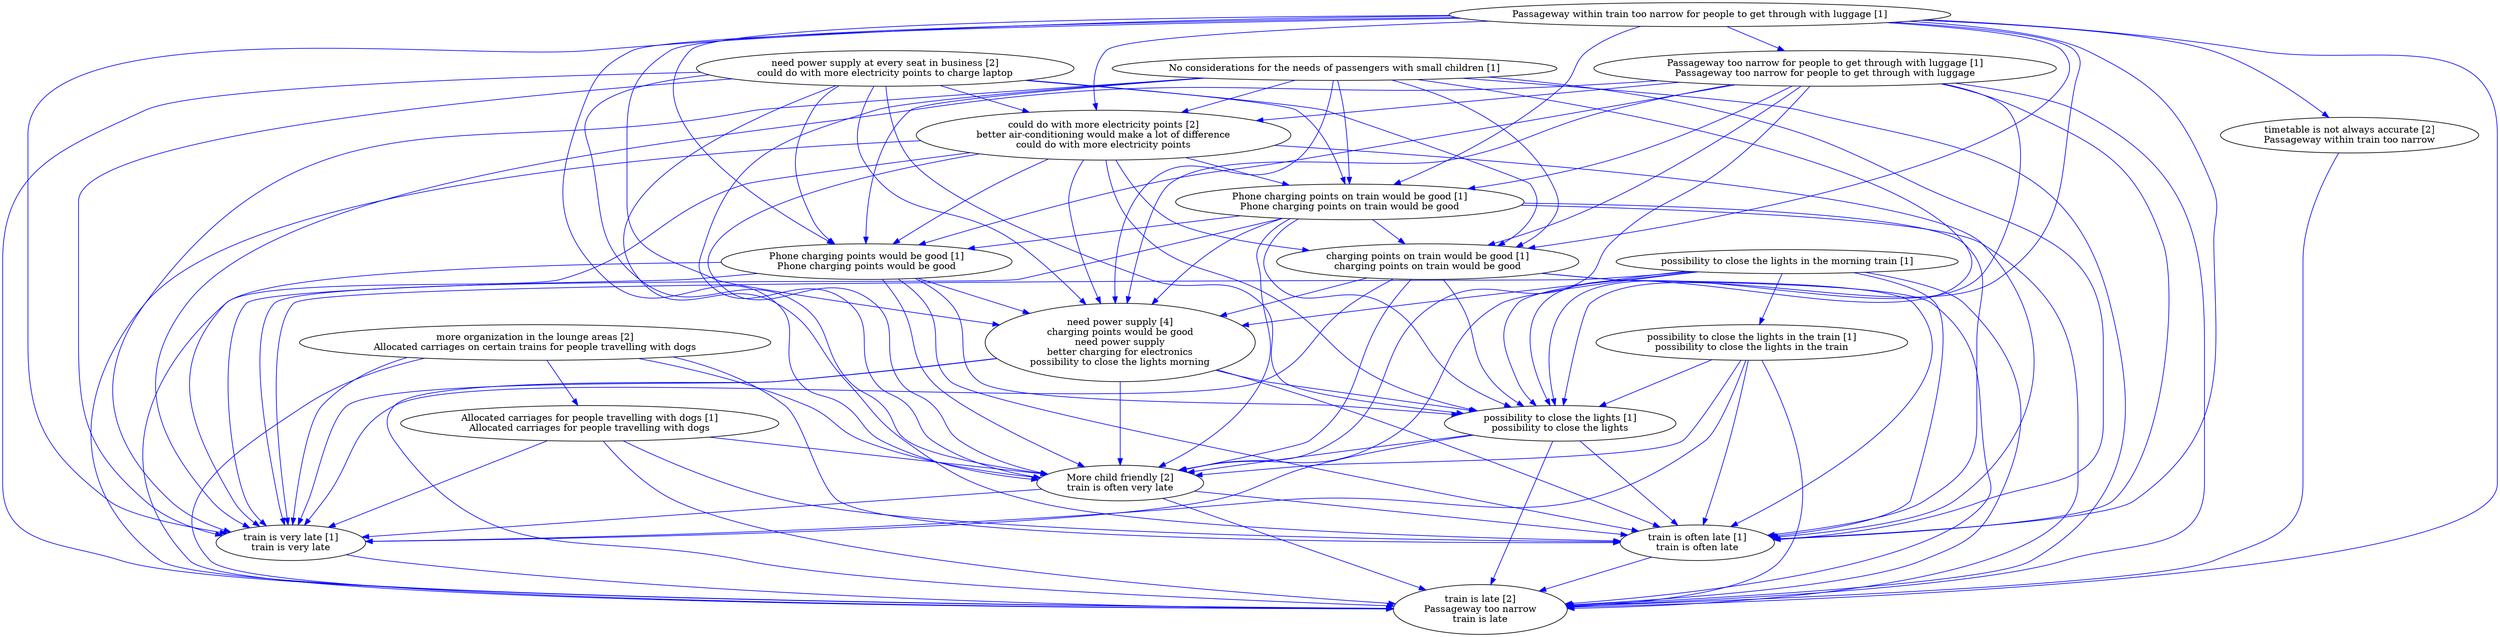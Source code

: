 digraph collapsedGraph {
"more organization in the lounge areas [2]\nAllocated carriages on certain trains for people travelling with dogs""need power supply at every seat in business [2]\ncould do with more electricity points to charge laptop""train is late [2]\nPassageway too narrow\ntrain is late""More child friendly [2]\ntrain is often very late""timetable is not always accurate [2]\nPassageway within train too narrow""could do with more electricity points [2]\nbetter air-conditioning would make a lot of difference\ncould do with more electricity points""need power supply [4]\ncharging points would be good\nneed power supply\nbetter charging for electronics\npossibility to close the lights morning""Allocated carriages for people travelling with dogs [1]\nAllocated carriages for people travelling with dogs""No considerations for the needs of passengers with small children [1]""Passageway within train too narrow for people to get through with luggage [1]""Passageway too narrow for people to get through with luggage [1]\nPassageway too narrow for people to get through with luggage""Phone charging points on train would be good [1]\nPhone charging points on train would be good""Phone charging points would be good [1]\nPhone charging points would be good""charging points on train would be good [1]\ncharging points on train would be good""possibility to close the lights in the morning train [1]""possibility to close the lights in the train [1]\npossibility to close the lights in the train""possibility to close the lights [1]\npossibility to close the lights""train is often late [1]\ntrain is often late""train is very late [1]\ntrain is very late""could do with more electricity points [2]\nbetter air-conditioning would make a lot of difference\ncould do with more electricity points" -> "possibility to close the lights [1]\npossibility to close the lights" [color=blue]
"need power supply at every seat in business [2]\ncould do with more electricity points to charge laptop" -> "train is late [2]\nPassageway too narrow\ntrain is late" [color=blue]
"need power supply at every seat in business [2]\ncould do with more electricity points to charge laptop" -> "train is often late [1]\ntrain is often late" [color=blue]
"need power supply at every seat in business [2]\ncould do with more electricity points to charge laptop" -> "More child friendly [2]\ntrain is often very late" [color=blue]
"could do with more electricity points [2]\nbetter air-conditioning would make a lot of difference\ncould do with more electricity points" -> "need power supply [4]\ncharging points would be good\nneed power supply\nbetter charging for electronics\npossibility to close the lights morning" [color=blue]
"need power supply at every seat in business [2]\ncould do with more electricity points to charge laptop" -> "Phone charging points would be good [1]\nPhone charging points would be good" [color=blue]
"need power supply at every seat in business [2]\ncould do with more electricity points to charge laptop" -> "could do with more electricity points [2]\nbetter air-conditioning would make a lot of difference\ncould do with more electricity points" [color=blue]
"need power supply at every seat in business [2]\ncould do with more electricity points to charge laptop" -> "Phone charging points on train would be good [1]\nPhone charging points on train would be good" [color=blue]
"could do with more electricity points [2]\nbetter air-conditioning would make a lot of difference\ncould do with more electricity points" -> "Phone charging points would be good [1]\nPhone charging points would be good" [color=blue]
"could do with more electricity points [2]\nbetter air-conditioning would make a lot of difference\ncould do with more electricity points" -> "train is late [2]\nPassageway too narrow\ntrain is late" [color=blue]
"more organization in the lounge areas [2]\nAllocated carriages on certain trains for people travelling with dogs" -> "train is late [2]\nPassageway too narrow\ntrain is late" [color=blue]
"possibility to close the lights in the train [1]\npossibility to close the lights in the train" -> "train is very late [1]\ntrain is very late" [color=blue]
"need power supply [4]\ncharging points would be good\nneed power supply\nbetter charging for electronics\npossibility to close the lights morning" -> "train is often late [1]\ntrain is often late" [color=blue]
"need power supply [4]\ncharging points would be good\nneed power supply\nbetter charging for electronics\npossibility to close the lights morning" -> "train is late [2]\nPassageway too narrow\ntrain is late" [color=blue]
"could do with more electricity points [2]\nbetter air-conditioning would make a lot of difference\ncould do with more electricity points" -> "More child friendly [2]\ntrain is often very late" [color=blue]
"need power supply [4]\ncharging points would be good\nneed power supply\nbetter charging for electronics\npossibility to close the lights morning" -> "More child friendly [2]\ntrain is often very late" [color=blue]
"could do with more electricity points [2]\nbetter air-conditioning would make a lot of difference\ncould do with more electricity points" -> "Phone charging points on train would be good [1]\nPhone charging points on train would be good" [color=blue]
"more organization in the lounge areas [2]\nAllocated carriages on certain trains for people travelling with dogs" -> "Allocated carriages for people travelling with dogs [1]\nAllocated carriages for people travelling with dogs" [color=blue]
"could do with more electricity points [2]\nbetter air-conditioning would make a lot of difference\ncould do with more electricity points" -> "train is often late [1]\ntrain is often late" [color=blue]
"possibility to close the lights in the train [1]\npossibility to close the lights in the train" -> "train is often late [1]\ntrain is often late" [color=blue]
"possibility to close the lights in the train [1]\npossibility to close the lights in the train" -> "train is late [2]\nPassageway too narrow\ntrain is late" [color=blue]
"possibility to close the lights in the train [1]\npossibility to close the lights in the train" -> "More child friendly [2]\ntrain is often very late" [color=blue]
"could do with more electricity points [2]\nbetter air-conditioning would make a lot of difference\ncould do with more electricity points" -> "train is very late [1]\ntrain is very late" [color=blue]
"Allocated carriages for people travelling with dogs [1]\nAllocated carriages for people travelling with dogs" -> "More child friendly [2]\ntrain is often very late" [color=blue]
"need power supply at every seat in business [2]\ncould do with more electricity points to charge laptop" -> "need power supply [4]\ncharging points would be good\nneed power supply\nbetter charging for electronics\npossibility to close the lights morning" [color=blue]
"need power supply [4]\ncharging points would be good\nneed power supply\nbetter charging for electronics\npossibility to close the lights morning" -> "train is very late [1]\ntrain is very late" [color=blue]
"need power supply at every seat in business [2]\ncould do with more electricity points to charge laptop" -> "possibility to close the lights [1]\npossibility to close the lights" [color=blue]
"need power supply at every seat in business [2]\ncould do with more electricity points to charge laptop" -> "train is very late [1]\ntrain is very late" [color=blue]
"Passageway too narrow for people to get through with luggage [1]\nPassageway too narrow for people to get through with luggage" -> "could do with more electricity points [2]\nbetter air-conditioning would make a lot of difference\ncould do with more electricity points" [color=blue]
"Passageway too narrow for people to get through with luggage [1]\nPassageway too narrow for people to get through with luggage" -> "train is late [2]\nPassageway too narrow\ntrain is late" [color=blue]
"Passageway too narrow for people to get through with luggage [1]\nPassageway too narrow for people to get through with luggage" -> "More child friendly [2]\ntrain is often very late" [color=blue]
"More child friendly [2]\ntrain is often very late" -> "train is late [2]\nPassageway too narrow\ntrain is late" [color=blue]
"Passageway too narrow for people to get through with luggage [1]\nPassageway too narrow for people to get through with luggage" -> "Phone charging points would be good [1]\nPhone charging points would be good" [color=blue]
"Passageway too narrow for people to get through with luggage [1]\nPassageway too narrow for people to get through with luggage" -> "train is often late [1]\ntrain is often late" [color=blue]
"need power supply [4]\ncharging points would be good\nneed power supply\nbetter charging for electronics\npossibility to close the lights morning" -> "possibility to close the lights [1]\npossibility to close the lights" [color=blue]
"Passageway too narrow for people to get through with luggage [1]\nPassageway too narrow for people to get through with luggage" -> "Phone charging points on train would be good [1]\nPhone charging points on train would be good" [color=blue]
"Passageway within train too narrow for people to get through with luggage [1]" -> "need power supply [4]\ncharging points would be good\nneed power supply\nbetter charging for electronics\npossibility to close the lights morning" [color=blue]
"charging points on train would be good [1]\ncharging points on train would be good" -> "need power supply [4]\ncharging points would be good\nneed power supply\nbetter charging for electronics\npossibility to close the lights morning" [color=blue]
"Passageway too narrow for people to get through with luggage [1]\nPassageway too narrow for people to get through with luggage" -> "possibility to close the lights [1]\npossibility to close the lights" [color=blue]
"Passageway too narrow for people to get through with luggage [1]\nPassageway too narrow for people to get through with luggage" -> "train is very late [1]\ntrain is very late" [color=blue]
"train is very late [1]\ntrain is very late" -> "train is late [2]\nPassageway too narrow\ntrain is late" [color=blue]
"No considerations for the needs of passengers with small children [1]" -> "need power supply [4]\ncharging points would be good\nneed power supply\nbetter charging for electronics\npossibility to close the lights morning" [color=blue]
"No considerations for the needs of passengers with small children [1]" -> "More child friendly [2]\ntrain is often very late" [color=blue]
"No considerations for the needs of passengers with small children [1]" -> "train is late [2]\nPassageway too narrow\ntrain is late" [color=blue]
"No considerations for the needs of passengers with small children [1]" -> "train is often late [1]\ntrain is often late" [color=blue]
"No considerations for the needs of passengers with small children [1]" -> "Phone charging points on train would be good [1]\nPhone charging points on train would be good" [color=blue]
"Allocated carriages for people travelling with dogs [1]\nAllocated carriages for people travelling with dogs" -> "train is very late [1]\ntrain is very late" [color=blue]
"No considerations for the needs of passengers with small children [1]" -> "Phone charging points would be good [1]\nPhone charging points would be good" [color=blue]
"No considerations for the needs of passengers with small children [1]" -> "could do with more electricity points [2]\nbetter air-conditioning would make a lot of difference\ncould do with more electricity points" [color=blue]
"Passageway too narrow for people to get through with luggage [1]\nPassageway too narrow for people to get through with luggage" -> "need power supply [4]\ncharging points would be good\nneed power supply\nbetter charging for electronics\npossibility to close the lights morning" [color=blue]
"Allocated carriages for people travelling with dogs [1]\nAllocated carriages for people travelling with dogs" -> "train is late [2]\nPassageway too narrow\ntrain is late" [color=blue]
"Allocated carriages for people travelling with dogs [1]\nAllocated carriages for people travelling with dogs" -> "train is often late [1]\ntrain is often late" [color=blue]
"No considerations for the needs of passengers with small children [1]" -> "possibility to close the lights [1]\npossibility to close the lights" [color=blue]
"Phone charging points on train would be good [1]\nPhone charging points on train would be good" -> "need power supply [4]\ncharging points would be good\nneed power supply\nbetter charging for electronics\npossibility to close the lights morning" [color=blue]
"more organization in the lounge areas [2]\nAllocated carriages on certain trains for people travelling with dogs" -> "More child friendly [2]\ntrain is often very late" [color=blue]
"more organization in the lounge areas [2]\nAllocated carriages on certain trains for people travelling with dogs" -> "train is often late [1]\ntrain is often late" [color=blue]
"No considerations for the needs of passengers with small children [1]" -> "train is very late [1]\ntrain is very late" [color=blue]
"charging points on train would be good [1]\ncharging points on train would be good" -> "train is late [2]\nPassageway too narrow\ntrain is late" [color=blue]
"charging points on train would be good [1]\ncharging points on train would be good" -> "train is often late [1]\ntrain is often late" [color=blue]
"charging points on train would be good [1]\ncharging points on train would be good" -> "More child friendly [2]\ntrain is often very late" [color=blue]
"timetable is not always accurate [2]\nPassageway within train too narrow" -> "train is late [2]\nPassageway too narrow\ntrain is late" [color=blue]
"Phone charging points would be good [1]\nPhone charging points would be good" -> "train is very late [1]\ntrain is very late" [color=blue]
"Phone charging points on train would be good [1]\nPhone charging points on train would be good" -> "More child friendly [2]\ntrain is often very late" [color=blue]
"Phone charging points would be good [1]\nPhone charging points would be good" -> "possibility to close the lights [1]\npossibility to close the lights" [color=blue]
"Phone charging points on train would be good [1]\nPhone charging points on train would be good" -> "train is late [2]\nPassageway too narrow\ntrain is late" [color=blue]
"Phone charging points on train would be good [1]\nPhone charging points on train would be good" -> "train is often late [1]\ntrain is often late" [color=blue]
"more organization in the lounge areas [2]\nAllocated carriages on certain trains for people travelling with dogs" -> "train is very late [1]\ntrain is very late" [color=blue]
"More child friendly [2]\ntrain is often very late" -> "train is often late [1]\ntrain is often late" [color=blue]
"Phone charging points would be good [1]\nPhone charging points would be good" -> "train is often late [1]\ntrain is often late" [color=blue]
"Phone charging points would be good [1]\nPhone charging points would be good" -> "More child friendly [2]\ntrain is often very late" [color=blue]
"Phone charging points on train would be good [1]\nPhone charging points on train would be good" -> "train is very late [1]\ntrain is very late" [color=blue]
"Phone charging points would be good [1]\nPhone charging points would be good" -> "train is late [2]\nPassageway too narrow\ntrain is late" [color=blue]
"Phone charging points on train would be good [1]\nPhone charging points on train would be good" -> "possibility to close the lights [1]\npossibility to close the lights" [color=blue]
"More child friendly [2]\ntrain is often very late" -> "train is very late [1]\ntrain is very late" [color=blue]
"charging points on train would be good [1]\ncharging points on train would be good" -> "possibility to close the lights [1]\npossibility to close the lights" [color=blue]
"charging points on train would be good [1]\ncharging points on train would be good" -> "train is very late [1]\ntrain is very late" [color=blue]
"Passageway within train too narrow for people to get through with luggage [1]" -> "train is very late [1]\ntrain is very late" [color=blue]
"Passageway within train too narrow for people to get through with luggage [1]" -> "possibility to close the lights [1]\npossibility to close the lights" [color=blue]
"possibility to close the lights in the morning train [1]" -> "train is very late [1]\ntrain is very late" [color=blue]
"train is often late [1]\ntrain is often late" -> "train is late [2]\nPassageway too narrow\ntrain is late" [color=blue]
"possibility to close the lights [1]\npossibility to close the lights" -> "More child friendly [2]\ntrain is often very late" [color=blue]
"possibility to close the lights [1]\npossibility to close the lights" -> "train is late [2]\nPassageway too narrow\ntrain is late" [color=blue]
"Passageway within train too narrow for people to get through with luggage [1]" -> "More child friendly [2]\ntrain is often very late" [color=blue]
"Passageway within train too narrow for people to get through with luggage [1]" -> "could do with more electricity points [2]\nbetter air-conditioning would make a lot of difference\ncould do with more electricity points" [color=blue]
"Passageway within train too narrow for people to get through with luggage [1]" -> "train is late [2]\nPassageway too narrow\ntrain is late" [color=blue]
"Passageway within train too narrow for people to get through with luggage [1]" -> "Phone charging points would be good [1]\nPhone charging points would be good" [color=blue]
"possibility to close the lights [1]\npossibility to close the lights" -> "train is often late [1]\ntrain is often late" [color=blue]
"Passageway within train too narrow for people to get through with luggage [1]" -> "Phone charging points on train would be good [1]\nPhone charging points on train would be good" [color=blue]
"Passageway within train too narrow for people to get through with luggage [1]" -> "train is often late [1]\ntrain is often late" [color=blue]
"possibility to close the lights in the morning train [1]" -> "train is often late [1]\ntrain is often late" [color=blue]
"possibility to close the lights in the morning train [1]" -> "train is late [2]\nPassageway too narrow\ntrain is late" [color=blue]
"possibility to close the lights in the morning train [1]" -> "More child friendly [2]\ntrain is often very late" [color=blue]
"Phone charging points would be good [1]\nPhone charging points would be good" -> "need power supply [4]\ncharging points would be good\nneed power supply\nbetter charging for electronics\npossibility to close the lights morning" [color=blue]
"possibility to close the lights [1]\npossibility to close the lights" -> "train is very late [1]\ntrain is very late" [color=blue]
"Passageway within train too narrow for people to get through with luggage [1]" -> "Passageway too narrow for people to get through with luggage [1]\nPassageway too narrow for people to get through with luggage" [color=blue]
"Phone charging points on train would be good [1]\nPhone charging points on train would be good" -> "Phone charging points would be good [1]\nPhone charging points would be good" [color=blue]
"Phone charging points on train would be good [1]\nPhone charging points on train would be good" -> "charging points on train would be good [1]\ncharging points on train would be good" [color=blue]
"possibility to close the lights in the morning train [1]" -> "possibility to close the lights in the train [1]\npossibility to close the lights in the train" [color=blue]
"possibility to close the lights in the train [1]\npossibility to close the lights in the train" -> "possibility to close the lights [1]\npossibility to close the lights" [color=blue]
"possibility to close the lights in the morning train [1]" -> "possibility to close the lights [1]\npossibility to close the lights" [color=blue]
"No considerations for the needs of passengers with small children [1]" -> "charging points on train would be good [1]\ncharging points on train would be good" [color=blue]
"Passageway within train too narrow for people to get through with luggage [1]" -> "charging points on train would be good [1]\ncharging points on train would be good" [color=blue]
"Passageway within train too narrow for people to get through with luggage [1]" -> "timetable is not always accurate [2]\nPassageway within train too narrow" [color=blue]
"Passageway too narrow for people to get through with luggage [1]\nPassageway too narrow for people to get through with luggage" -> "charging points on train would be good [1]\ncharging points on train would be good" [color=blue]
"could do with more electricity points [2]\nbetter air-conditioning would make a lot of difference\ncould do with more electricity points" -> "charging points on train would be good [1]\ncharging points on train would be good" [color=blue]
"need power supply at every seat in business [2]\ncould do with more electricity points to charge laptop" -> "charging points on train would be good [1]\ncharging points on train would be good" [color=blue]
"possibility to close the lights in the morning train [1]" -> "need power supply [4]\ncharging points would be good\nneed power supply\nbetter charging for electronics\npossibility to close the lights morning" [color=blue]
}